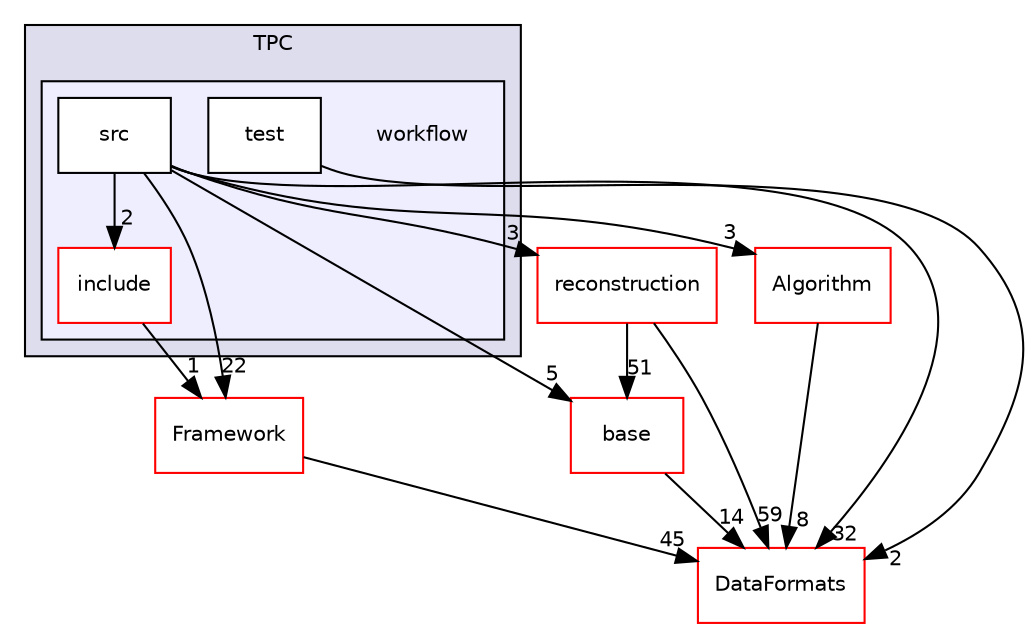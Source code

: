 digraph "/home/travis/build/AliceO2Group/AliceO2/Detectors/TPC/workflow" {
  bgcolor=transparent;
  compound=true
  node [ fontsize="10", fontname="Helvetica"];
  edge [ labelfontsize="10", labelfontname="Helvetica"];
  subgraph clusterdir_a597e8e061b11201a1dff411feb10d0b {
    graph [ bgcolor="#ddddee", pencolor="black", label="TPC" fontname="Helvetica", fontsize="10", URL="dir_a597e8e061b11201a1dff411feb10d0b.html"]
  subgraph clusterdir_9cc61f72f781098a662027b321784562 {
    graph [ bgcolor="#eeeeff", pencolor="black", label="" URL="dir_9cc61f72f781098a662027b321784562.html"];
    dir_9cc61f72f781098a662027b321784562 [shape=plaintext label="workflow"];
    dir_1ccc0e6feb2a9e42d8edde27429c6d63 [shape=box label="include" color="red" fillcolor="white" style="filled" URL="dir_1ccc0e6feb2a9e42d8edde27429c6d63.html"];
    dir_e9646061f272132c5cb2e771d1ee355f [shape=box label="src" color="black" fillcolor="white" style="filled" URL="dir_e9646061f272132c5cb2e771d1ee355f.html"];
    dir_2bafbcfa72eb0338244708ca67b646e3 [shape=box label="test" color="black" fillcolor="white" style="filled" URL="dir_2bafbcfa72eb0338244708ca67b646e3.html"];
  }
  }
  dir_677b030cc750909e4cd27413873678d8 [shape=box label="base" color="red" URL="dir_677b030cc750909e4cd27413873678d8.html"];
  dir_a5de047958dd458e809773c6ffaa8478 [shape=box label="reconstruction" color="red" URL="dir_a5de047958dd458e809773c6ffaa8478.html"];
  dir_8ba487e25de5ee77e05e9dce7582cb98 [shape=box label="Algorithm" color="red" URL="dir_8ba487e25de5ee77e05e9dce7582cb98.html"];
  dir_bcbb2cf9a3d3d83e5515c82071a07177 [shape=box label="Framework" color="red" URL="dir_bcbb2cf9a3d3d83e5515c82071a07177.html"];
  dir_2171f7ec022c5423887b07c69b2f5b48 [shape=box label="DataFormats" color="red" URL="dir_2171f7ec022c5423887b07c69b2f5b48.html"];
  dir_e9646061f272132c5cb2e771d1ee355f->dir_1ccc0e6feb2a9e42d8edde27429c6d63 [headlabel="2", labeldistance=1.5 headhref="dir_000373_000371.html"];
  dir_e9646061f272132c5cb2e771d1ee355f->dir_677b030cc750909e4cd27413873678d8 [headlabel="5", labeldistance=1.5 headhref="dir_000373_000231.html"];
  dir_e9646061f272132c5cb2e771d1ee355f->dir_a5de047958dd458e809773c6ffaa8478 [headlabel="3", labeldistance=1.5 headhref="dir_000373_000279.html"];
  dir_e9646061f272132c5cb2e771d1ee355f->dir_8ba487e25de5ee77e05e9dce7582cb98 [headlabel="3", labeldistance=1.5 headhref="dir_000373_000000.html"];
  dir_e9646061f272132c5cb2e771d1ee355f->dir_bcbb2cf9a3d3d83e5515c82071a07177 [headlabel="22", labeldistance=1.5 headhref="dir_000373_000035.html"];
  dir_e9646061f272132c5cb2e771d1ee355f->dir_2171f7ec022c5423887b07c69b2f5b48 [headlabel="32", labeldistance=1.5 headhref="dir_000373_000054.html"];
  dir_1ccc0e6feb2a9e42d8edde27429c6d63->dir_bcbb2cf9a3d3d83e5515c82071a07177 [headlabel="1", labeldistance=1.5 headhref="dir_000371_000035.html"];
  dir_677b030cc750909e4cd27413873678d8->dir_2171f7ec022c5423887b07c69b2f5b48 [headlabel="14", labeldistance=1.5 headhref="dir_000231_000054.html"];
  dir_a5de047958dd458e809773c6ffaa8478->dir_677b030cc750909e4cd27413873678d8 [headlabel="51", labeldistance=1.5 headhref="dir_000279_000231.html"];
  dir_a5de047958dd458e809773c6ffaa8478->dir_2171f7ec022c5423887b07c69b2f5b48 [headlabel="59", labeldistance=1.5 headhref="dir_000279_000054.html"];
  dir_8ba487e25de5ee77e05e9dce7582cb98->dir_2171f7ec022c5423887b07c69b2f5b48 [headlabel="8", labeldistance=1.5 headhref="dir_000000_000054.html"];
  dir_2bafbcfa72eb0338244708ca67b646e3->dir_2171f7ec022c5423887b07c69b2f5b48 [headlabel="2", labeldistance=1.5 headhref="dir_000374_000054.html"];
  dir_bcbb2cf9a3d3d83e5515c82071a07177->dir_2171f7ec022c5423887b07c69b2f5b48 [headlabel="45", labeldistance=1.5 headhref="dir_000035_000054.html"];
}

